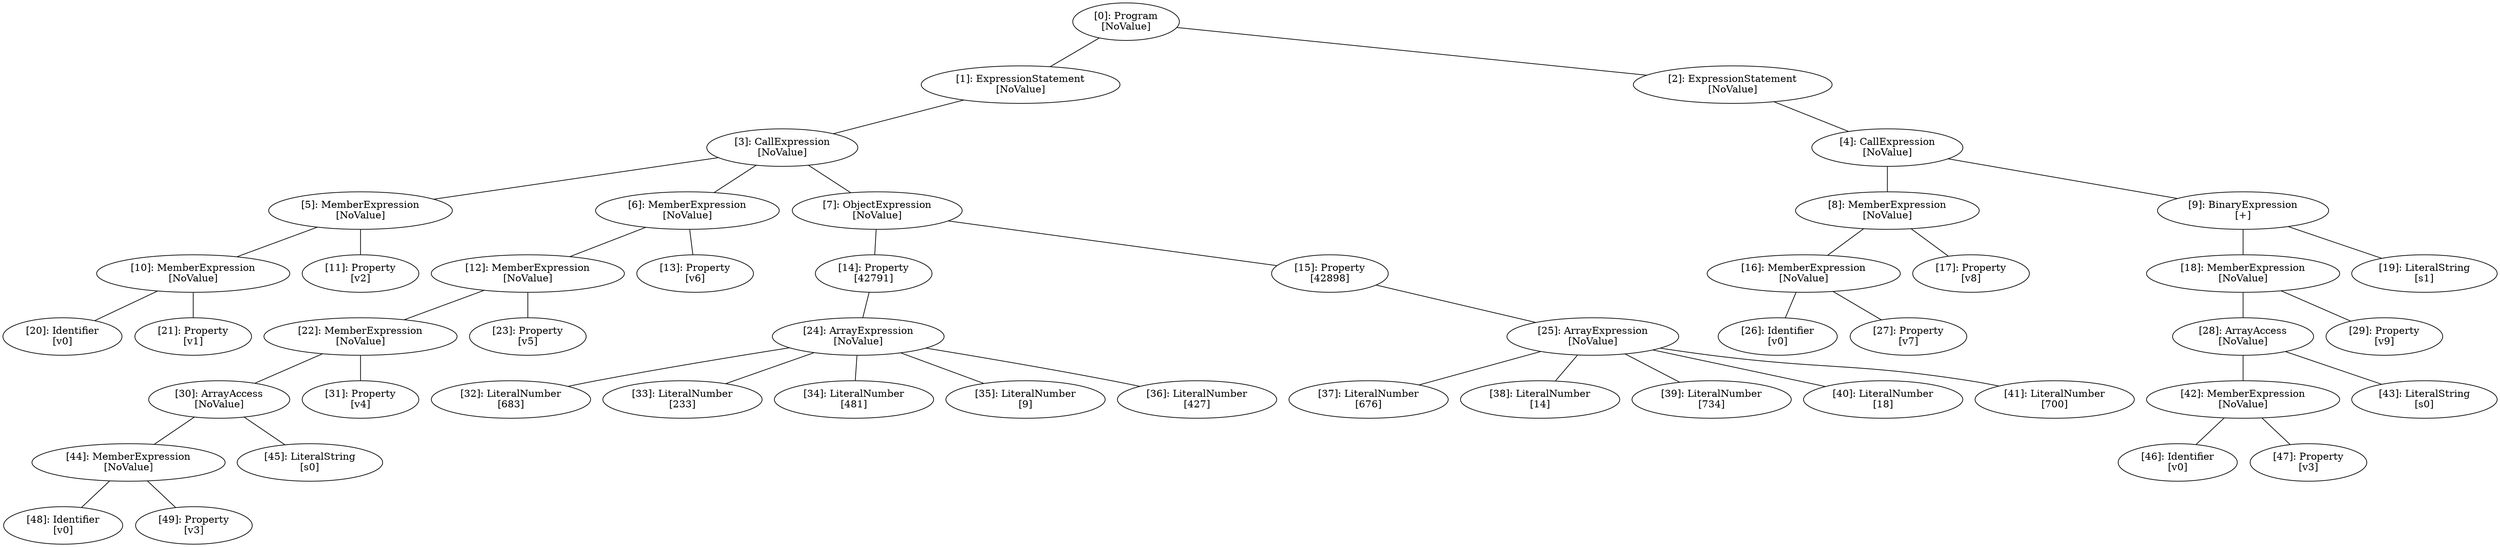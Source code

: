 // Result
graph {
	0 [label="[0]: Program
[NoValue]"]
	1 [label="[1]: ExpressionStatement
[NoValue]"]
	2 [label="[2]: ExpressionStatement
[NoValue]"]
	3 [label="[3]: CallExpression
[NoValue]"]
	4 [label="[4]: CallExpression
[NoValue]"]
	5 [label="[5]: MemberExpression
[NoValue]"]
	6 [label="[6]: MemberExpression
[NoValue]"]
	7 [label="[7]: ObjectExpression
[NoValue]"]
	8 [label="[8]: MemberExpression
[NoValue]"]
	9 [label="[9]: BinaryExpression
[+]"]
	10 [label="[10]: MemberExpression
[NoValue]"]
	11 [label="[11]: Property
[v2]"]
	12 [label="[12]: MemberExpression
[NoValue]"]
	13 [label="[13]: Property
[v6]"]
	14 [label="[14]: Property
[42791]"]
	15 [label="[15]: Property
[42898]"]
	16 [label="[16]: MemberExpression
[NoValue]"]
	17 [label="[17]: Property
[v8]"]
	18 [label="[18]: MemberExpression
[NoValue]"]
	19 [label="[19]: LiteralString
[s1]"]
	20 [label="[20]: Identifier
[v0]"]
	21 [label="[21]: Property
[v1]"]
	22 [label="[22]: MemberExpression
[NoValue]"]
	23 [label="[23]: Property
[v5]"]
	24 [label="[24]: ArrayExpression
[NoValue]"]
	25 [label="[25]: ArrayExpression
[NoValue]"]
	26 [label="[26]: Identifier
[v0]"]
	27 [label="[27]: Property
[v7]"]
	28 [label="[28]: ArrayAccess
[NoValue]"]
	29 [label="[29]: Property
[v9]"]
	30 [label="[30]: ArrayAccess
[NoValue]"]
	31 [label="[31]: Property
[v4]"]
	32 [label="[32]: LiteralNumber
[683]"]
	33 [label="[33]: LiteralNumber
[233]"]
	34 [label="[34]: LiteralNumber
[481]"]
	35 [label="[35]: LiteralNumber
[9]"]
	36 [label="[36]: LiteralNumber
[427]"]
	37 [label="[37]: LiteralNumber
[676]"]
	38 [label="[38]: LiteralNumber
[14]"]
	39 [label="[39]: LiteralNumber
[734]"]
	40 [label="[40]: LiteralNumber
[18]"]
	41 [label="[41]: LiteralNumber
[700]"]
	42 [label="[42]: MemberExpression
[NoValue]"]
	43 [label="[43]: LiteralString
[s0]"]
	44 [label="[44]: MemberExpression
[NoValue]"]
	45 [label="[45]: LiteralString
[s0]"]
	46 [label="[46]: Identifier
[v0]"]
	47 [label="[47]: Property
[v3]"]
	48 [label="[48]: Identifier
[v0]"]
	49 [label="[49]: Property
[v3]"]
	0 -- 1
	0 -- 2
	1 -- 3
	2 -- 4
	3 -- 5
	3 -- 6
	3 -- 7
	4 -- 8
	4 -- 9
	5 -- 10
	5 -- 11
	6 -- 12
	6 -- 13
	7 -- 14
	7 -- 15
	8 -- 16
	8 -- 17
	9 -- 18
	9 -- 19
	10 -- 20
	10 -- 21
	12 -- 22
	12 -- 23
	14 -- 24
	15 -- 25
	16 -- 26
	16 -- 27
	18 -- 28
	18 -- 29
	22 -- 30
	22 -- 31
	24 -- 32
	24 -- 33
	24 -- 34
	24 -- 35
	24 -- 36
	25 -- 37
	25 -- 38
	25 -- 39
	25 -- 40
	25 -- 41
	28 -- 42
	28 -- 43
	30 -- 44
	30 -- 45
	42 -- 46
	42 -- 47
	44 -- 48
	44 -- 49
}

